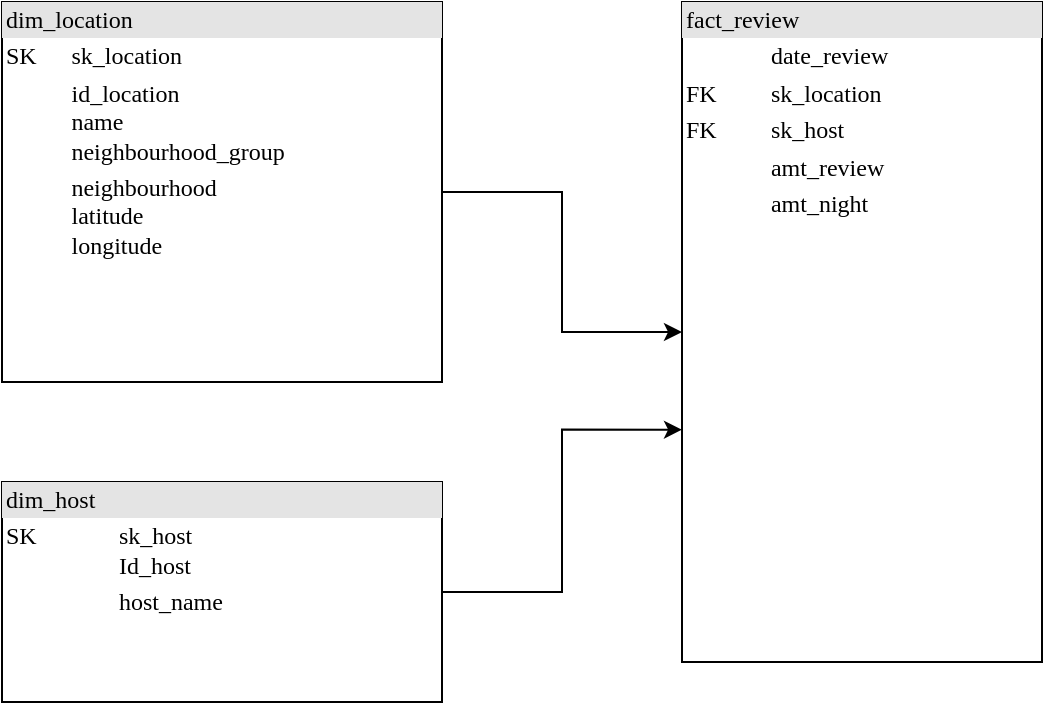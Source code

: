 <mxfile version="13.6.3" type="device"><diagram name="Page-1" id="2ca16b54-16f6-2749-3443-fa8db7711227"><mxGraphModel dx="1016" dy="789" grid="1" gridSize="10" guides="1" tooltips="1" connect="1" arrows="1" fold="1" page="1" pageScale="1" pageWidth="1100" pageHeight="850" background="#ffffff" math="0" shadow="0"><root><mxCell id="0"/><mxCell id="1" parent="0"/><mxCell id="2_142wO7k4c5-WeE_aro-1" style="edgeStyle=orthogonalEdgeStyle;rounded=0;orthogonalLoop=1;jettySize=auto;html=1;" edge="1" parent="1" source="2ed32ef02a7f4228-1" target="2ed32ef02a7f4228-8"><mxGeometry relative="1" as="geometry"/></mxCell><mxCell id="2ed32ef02a7f4228-1" value="&lt;div style=&quot;box-sizing: border-box ; width: 100% ; background: #e4e4e4 ; padding: 2px&quot;&gt;dim_location&lt;/div&gt;&lt;table style=&quot;width: 100% ; font-size: 1em&quot; cellpadding=&quot;2&quot; cellspacing=&quot;0&quot;&gt;&lt;tbody&gt;&lt;tr&gt;&lt;td&gt;SK&lt;/td&gt;&lt;td&gt;sk_location&lt;/td&gt;&lt;/tr&gt;&lt;tr&gt;&lt;td&gt;&lt;br&gt;&lt;br&gt;&lt;/td&gt;&lt;td&gt;id_location&lt;br&gt;name&lt;br&gt;neighbourhood_group&lt;br&gt;&lt;/td&gt;&lt;/tr&gt;&lt;tr&gt;&lt;td&gt;&lt;/td&gt;&lt;td&gt;neighbourhood&lt;br&gt;latitude&lt;br&gt;longitude&lt;br&gt;&lt;br&gt;&lt;/td&gt;&lt;/tr&gt;&lt;/tbody&gt;&lt;/table&gt;" style="verticalAlign=top;align=left;overflow=fill;html=1;rounded=0;shadow=0;comic=0;labelBackgroundColor=none;strokeWidth=1;fontFamily=Verdana;fontSize=12" parent="1" vertex="1"><mxGeometry x="280" y="120" width="220" height="190" as="geometry"/></mxCell><mxCell id="2_142wO7k4c5-WeE_aro-2" style="edgeStyle=orthogonalEdgeStyle;rounded=0;orthogonalLoop=1;jettySize=auto;html=1;entryX=0;entryY=0.648;entryDx=0;entryDy=0;entryPerimeter=0;" edge="1" parent="1" source="2ed32ef02a7f4228-5" target="2ed32ef02a7f4228-8"><mxGeometry relative="1" as="geometry"/></mxCell><mxCell id="2ed32ef02a7f4228-5" value="&lt;div style=&quot;box-sizing: border-box ; width: 100% ; background: #e4e4e4 ; padding: 2px&quot;&gt;dim_host&lt;/div&gt;&lt;table style=&quot;width: 100% ; font-size: 1em&quot; cellpadding=&quot;2&quot; cellspacing=&quot;0&quot;&gt;&lt;tbody&gt;&lt;tr&gt;&lt;td&gt;SK&lt;br&gt;&lt;br&gt;&lt;/td&gt;&lt;td&gt;sk_host&lt;br&gt;Id_host&lt;/td&gt;&lt;/tr&gt;&lt;tr&gt;&lt;td&gt;&lt;br&gt;&lt;/td&gt;&lt;td&gt;host_name&lt;/td&gt;&lt;/tr&gt;&lt;tr&gt;&lt;td&gt;&lt;/td&gt;&lt;td&gt;&lt;br&gt;&lt;/td&gt;&lt;/tr&gt;&lt;/tbody&gt;&lt;/table&gt;" style="verticalAlign=top;align=left;overflow=fill;html=1;rounded=0;shadow=0;comic=0;labelBackgroundColor=none;strokeWidth=1;fontFamily=Verdana;fontSize=12" parent="1" vertex="1"><mxGeometry x="280" y="360" width="220" height="110" as="geometry"/></mxCell><mxCell id="2ed32ef02a7f4228-8" value="&lt;div style=&quot;box-sizing: border-box ; width: 100% ; background: #e4e4e4 ; padding: 2px&quot;&gt;fact_review&lt;/div&gt;&lt;table style=&quot;width: 100% ; font-size: 1em&quot; cellpadding=&quot;2&quot; cellspacing=&quot;0&quot;&gt;&lt;tbody&gt;&lt;tr&gt;&lt;td&gt;&lt;br&gt;&lt;/td&gt;&lt;td&gt;date_review&lt;/td&gt;&lt;/tr&gt;&lt;tr&gt;&lt;td&gt;FK&lt;/td&gt;&lt;td&gt;sk_location&lt;/td&gt;&lt;/tr&gt;&lt;tr&gt;&lt;td&gt;FK&lt;/td&gt;&lt;td&gt;sk_host&lt;/td&gt;&lt;/tr&gt;&lt;tr&gt;&lt;td&gt;&lt;br&gt;&lt;/td&gt;&lt;td&gt;amt_review&lt;/td&gt;&lt;/tr&gt;&lt;tr&gt;&lt;td&gt;&lt;br&gt;&lt;/td&gt;&lt;td&gt;amt_night&lt;br&gt;&lt;/td&gt;&lt;/tr&gt;&lt;tr&gt;&lt;td&gt;&lt;br&gt;&lt;/td&gt;&lt;td&gt;&lt;/td&gt;&lt;/tr&gt;&lt;/tbody&gt;&lt;/table&gt;" style="verticalAlign=top;align=left;overflow=fill;html=1;rounded=0;shadow=0;comic=0;labelBackgroundColor=none;strokeWidth=1;fontFamily=Verdana;fontSize=12" parent="1" vertex="1"><mxGeometry x="620" y="120" width="180" height="330" as="geometry"/></mxCell></root></mxGraphModel></diagram></mxfile>